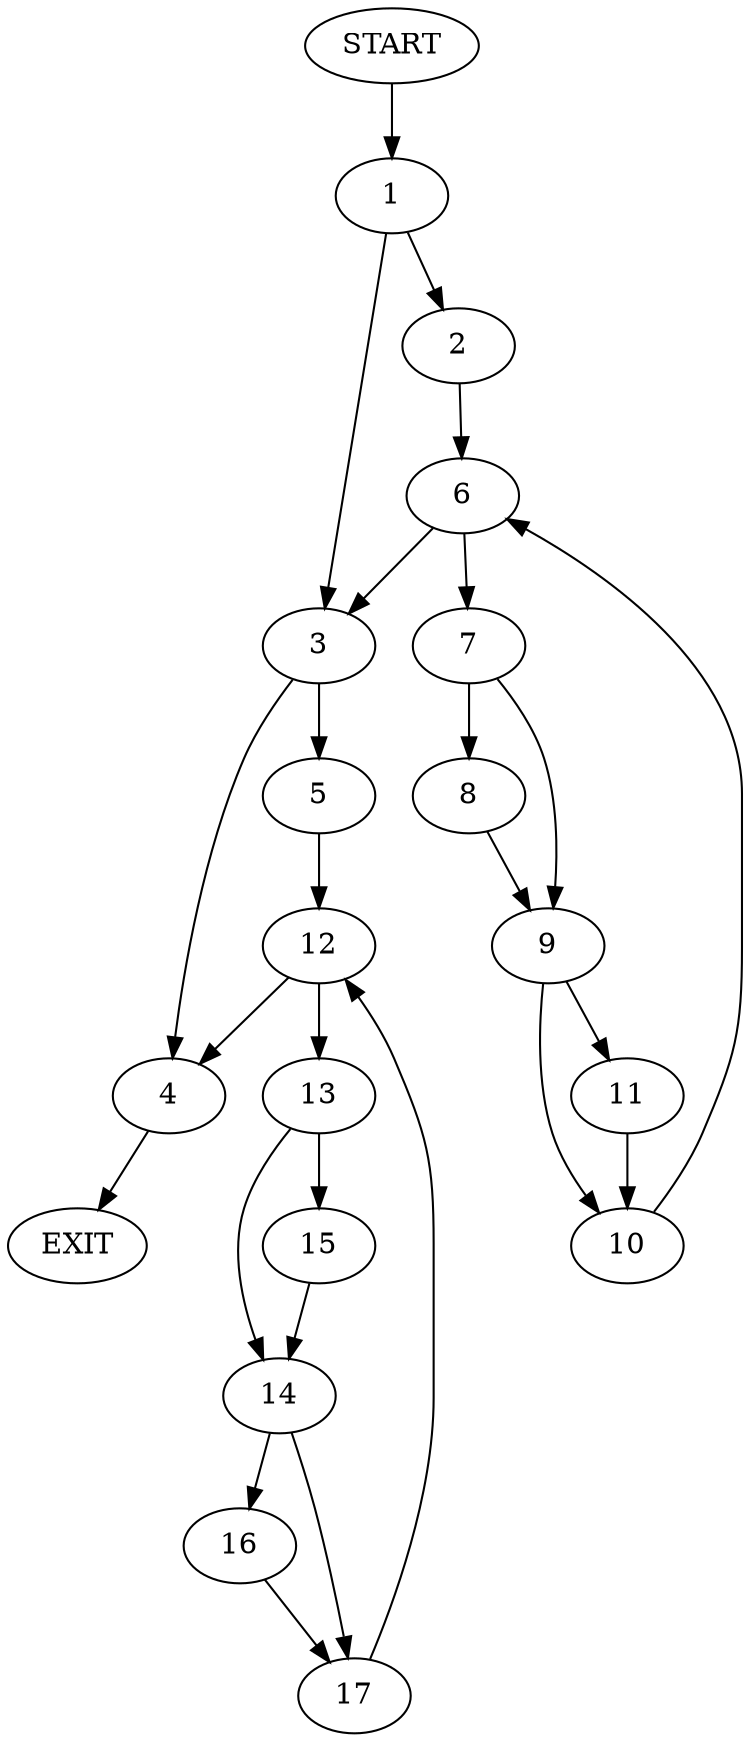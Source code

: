 digraph {
0 [label="START"]
18 [label="EXIT"]
0 -> 1
1 -> 2
1 -> 3
3 -> 4
3 -> 5
2 -> 6
6 -> 3
6 -> 7
7 -> 8
7 -> 9
8 -> 9
9 -> 10
9 -> 11
11 -> 10
10 -> 6
4 -> 18
5 -> 12
12 -> 4
12 -> 13
13 -> 14
13 -> 15
15 -> 14
14 -> 16
14 -> 17
17 -> 12
16 -> 17
}
